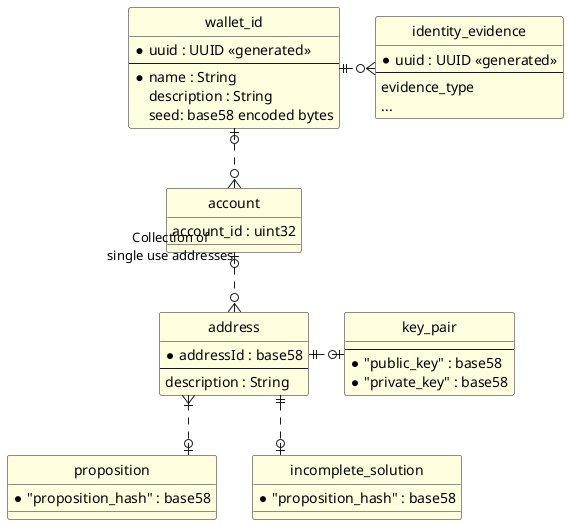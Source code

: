 @startuml

' hide the spot
hide circle

' avoid problems with angled crows feet
skinparam linetype ortho

entity wallet_id #lightyellow {
  *uuid : UUID <<generated>>
  --
  *name : String
  description : String
  seed: base58 encoded bytes
}

entity "identity_evidence" as identity #lightyellow {
  *uuid : UUID <<generated>>
  --
  evidence_type
  ...
}

entity account #lightyellow {
  account_id : uint32
}

entity "address" as addr #lightyellow {
  *addressId : base58
  --
  description : String
}

entity "proposition" as prop #lightyellow {
  *"proposition_hash" : base58
}

entity "incomplete_solution" as insol #lightyellow {
  *"proposition_hash" : base58
}

entity "key_pair" as kp #lightyellow {
  --
  *"public_key" : base58
  *"private_key" : base58
}

wallet_id ||.o{ identity
wallet_id |o..o{ account
account |o..o{ addr : "Collection of\nsingle use addresses\n"
addr }|..o| prop
addr ||..o| insol
addr ||.o| kp
@enduml
